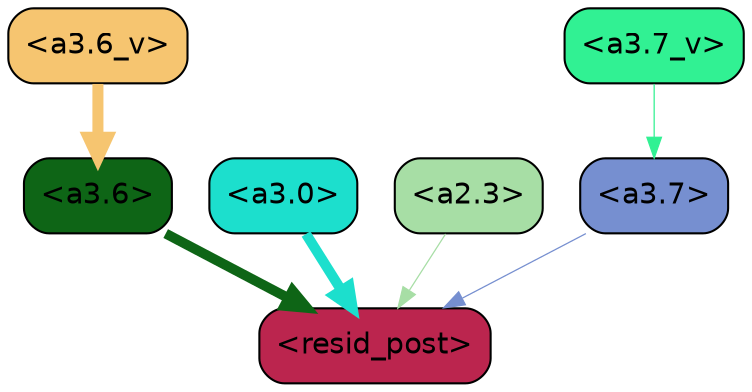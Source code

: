 strict digraph "" {
	graph [bgcolor=transparent,
		layout=dot,
		overlap=false,
		splines=true
	];
	"<a3.7>"	[color=black,
		fillcolor="#768fd0",
		fontname=Helvetica,
		shape=box,
		style="filled, rounded"];
	"<resid_post>"	[color=black,
		fillcolor="#bb254e",
		fontname=Helvetica,
		shape=box,
		style="filled, rounded"];
	"<a3.7>" -> "<resid_post>"	[color="#768fd0",
		penwidth=0.6];
	"<a3.6>"	[color=black,
		fillcolor="#0e6516",
		fontname=Helvetica,
		shape=box,
		style="filled, rounded"];
	"<a3.6>" -> "<resid_post>"	[color="#0e6516",
		penwidth=4.751592040061951];
	"<a3.0>"	[color=black,
		fillcolor="#1cdfcd",
		fontname=Helvetica,
		shape=box,
		style="filled, rounded"];
	"<a3.0>" -> "<resid_post>"	[color="#1cdfcd",
		penwidth=4.904066681861877];
	"<a2.3>"	[color=black,
		fillcolor="#a7dea5",
		fontname=Helvetica,
		shape=box,
		style="filled, rounded"];
	"<a2.3>" -> "<resid_post>"	[color="#a7dea5",
		penwidth=0.6];
	"<a3.7_v>"	[color=black,
		fillcolor="#31f193",
		fontname=Helvetica,
		shape=box,
		style="filled, rounded"];
	"<a3.7_v>" -> "<a3.7>"	[color="#31f193",
		penwidth=0.6];
	"<a3.6_v>"	[color=black,
		fillcolor="#f6c570",
		fontname=Helvetica,
		shape=box,
		style="filled, rounded"];
	"<a3.6_v>" -> "<a3.6>"	[color="#f6c570",
		penwidth=5.297133803367615];
}
